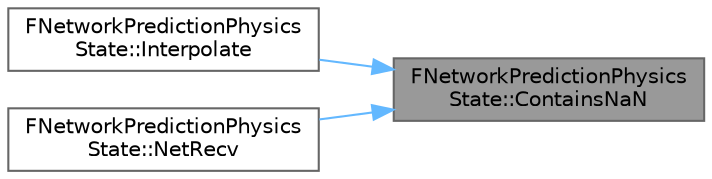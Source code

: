 digraph "FNetworkPredictionPhysicsState::ContainsNaN"
{
 // INTERACTIVE_SVG=YES
 // LATEX_PDF_SIZE
  bgcolor="transparent";
  edge [fontname=Helvetica,fontsize=10,labelfontname=Helvetica,labelfontsize=10];
  node [fontname=Helvetica,fontsize=10,shape=box,height=0.2,width=0.4];
  rankdir="RL";
  Node1 [id="Node000001",label="FNetworkPredictionPhysics\lState::ContainsNaN",height=0.2,width=0.4,color="gray40", fillcolor="grey60", style="filled", fontcolor="black",tooltip=" "];
  Node1 -> Node2 [id="edge1_Node000001_Node000002",dir="back",color="steelblue1",style="solid",tooltip=" "];
  Node2 [id="Node000002",label="FNetworkPredictionPhysics\lState::Interpolate",height=0.2,width=0.4,color="grey40", fillcolor="white", style="filled",URL="$db/db0/structFNetworkPredictionPhysicsState.html#a4365d2183fc6e84f117e3d0348d7be11",tooltip=" "];
  Node1 -> Node3 [id="edge2_Node000001_Node000003",dir="back",color="steelblue1",style="solid",tooltip=" "];
  Node3 [id="Node000003",label="FNetworkPredictionPhysics\lState::NetRecv",height=0.2,width=0.4,color="grey40", fillcolor="white", style="filled",URL="$db/db0/structFNetworkPredictionPhysicsState.html#a961d868904a2e92268bd64824af364a2",tooltip=" "];
}
